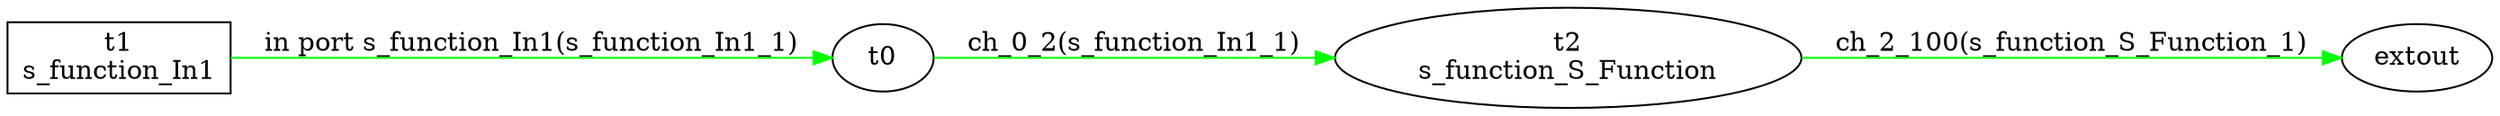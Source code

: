 digraph csp {
	graph [rankdir=LR];
	s_function_S_Function	 [label="t2\ns_function_S_Function"];
	t0 -> s_function_S_Function	 [color=green,
		label="ch_0_2(s_function_In1_1)"];
	extout	 [label=extout];
	s_function_In1	 [label="t1\ns_function_In1",
		shape=box];
	s_function_In1 -> t0	 [color=green,
		label="in port s_function_In1(s_function_In1_1)"];
	s_function_S_Function -> extout	 [color=green,
		label="ch_2_100(s_function_S_Function_1)"];
}
